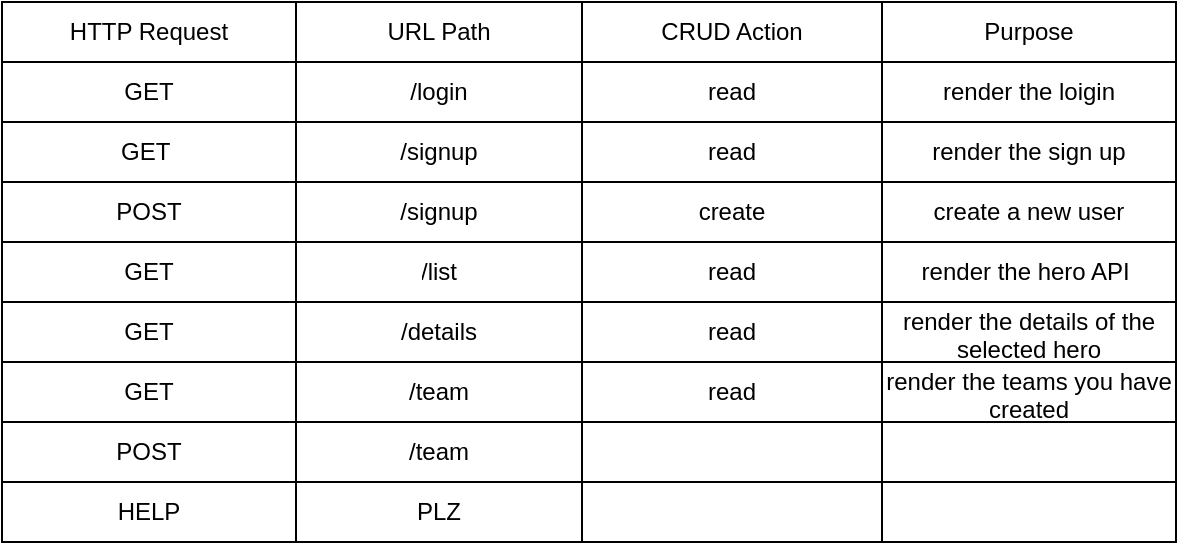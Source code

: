 <mxfile>
    <diagram id="hpGFdVuhCjcMoq2b3kKr" name="Page-1">
        <mxGraphModel dx="1061" dy="722" grid="1" gridSize="10" guides="1" tooltips="1" connect="1" arrows="1" fold="1" page="1" pageScale="1" pageWidth="850" pageHeight="1100" math="0" shadow="0">
            <root>
                <mxCell id="0"/>
                <mxCell id="1" parent="0"/>
                <mxCell id="2" value="" style="shape=table;html=1;whiteSpace=wrap;startSize=0;container=1;collapsible=0;childLayout=tableLayout;" vertex="1" parent="1">
                    <mxGeometry x="90" y="110" width="587" height="270" as="geometry"/>
                </mxCell>
                <mxCell id="27" style="shape=partialRectangle;html=1;whiteSpace=wrap;collapsible=0;dropTarget=0;pointerEvents=0;fillColor=none;top=0;left=0;bottom=0;right=0;points=[[0,0.5],[1,0.5]];portConstraint=eastwest;" vertex="1" parent="2">
                    <mxGeometry width="587" height="30" as="geometry"/>
                </mxCell>
                <mxCell id="28" value="HTTP Request" style="shape=partialRectangle;html=1;whiteSpace=wrap;connectable=0;fillColor=none;top=0;left=0;bottom=0;right=0;overflow=hidden;pointerEvents=1;" vertex="1" parent="27">
                    <mxGeometry width="147" height="30" as="geometry">
                        <mxRectangle width="147" height="30" as="alternateBounds"/>
                    </mxGeometry>
                </mxCell>
                <mxCell id="29" value="URL Path" style="shape=partialRectangle;html=1;whiteSpace=wrap;connectable=0;fillColor=none;top=0;left=0;bottom=0;right=0;overflow=hidden;pointerEvents=1;" vertex="1" parent="27">
                    <mxGeometry x="147" width="143" height="30" as="geometry">
                        <mxRectangle width="143" height="30" as="alternateBounds"/>
                    </mxGeometry>
                </mxCell>
                <mxCell id="30" value="CRUD Action" style="shape=partialRectangle;html=1;whiteSpace=wrap;connectable=0;fillColor=none;top=0;left=0;bottom=0;right=0;overflow=hidden;pointerEvents=1;" vertex="1" parent="27">
                    <mxGeometry x="290" width="150" height="30" as="geometry">
                        <mxRectangle width="150" height="30" as="alternateBounds"/>
                    </mxGeometry>
                </mxCell>
                <mxCell id="31" value="Purpose" style="shape=partialRectangle;html=1;whiteSpace=wrap;connectable=0;fillColor=none;top=0;left=0;bottom=0;right=0;overflow=hidden;pointerEvents=1;" vertex="1" parent="27">
                    <mxGeometry x="440" width="147" height="30" as="geometry">
                        <mxRectangle width="147" height="30" as="alternateBounds"/>
                    </mxGeometry>
                </mxCell>
                <mxCell id="7" value="" style="shape=partialRectangle;html=1;whiteSpace=wrap;collapsible=0;dropTarget=0;pointerEvents=0;fillColor=none;top=0;left=0;bottom=0;right=0;points=[[0,0.5],[1,0.5]];portConstraint=eastwest;" vertex="1" parent="2">
                    <mxGeometry y="30" width="587" height="30" as="geometry"/>
                </mxCell>
                <mxCell id="16" value="GET" style="shape=partialRectangle;html=1;whiteSpace=wrap;connectable=0;fillColor=none;top=0;left=0;bottom=0;right=0;overflow=hidden;pointerEvents=1;" vertex="1" parent="7">
                    <mxGeometry width="147" height="30" as="geometry">
                        <mxRectangle width="147" height="30" as="alternateBounds"/>
                    </mxGeometry>
                </mxCell>
                <mxCell id="8" value="/login" style="shape=partialRectangle;html=1;whiteSpace=wrap;connectable=0;fillColor=none;top=0;left=0;bottom=0;right=0;overflow=hidden;pointerEvents=1;" vertex="1" parent="7">
                    <mxGeometry x="147" width="143" height="30" as="geometry">
                        <mxRectangle width="143" height="30" as="alternateBounds"/>
                    </mxGeometry>
                </mxCell>
                <mxCell id="9" value="read" style="shape=partialRectangle;html=1;whiteSpace=wrap;connectable=0;fillColor=none;top=0;left=0;bottom=0;right=0;overflow=hidden;pointerEvents=1;" vertex="1" parent="7">
                    <mxGeometry x="290" width="150" height="30" as="geometry">
                        <mxRectangle width="150" height="30" as="alternateBounds"/>
                    </mxGeometry>
                </mxCell>
                <mxCell id="10" value="render the loigin" style="shape=partialRectangle;html=1;whiteSpace=wrap;connectable=0;fillColor=none;top=0;left=0;bottom=0;right=0;overflow=hidden;pointerEvents=1;" vertex="1" parent="7">
                    <mxGeometry x="440" width="147" height="30" as="geometry">
                        <mxRectangle width="147" height="30" as="alternateBounds"/>
                    </mxGeometry>
                </mxCell>
                <mxCell id="11" value="" style="shape=partialRectangle;html=1;whiteSpace=wrap;collapsible=0;dropTarget=0;pointerEvents=0;fillColor=none;top=0;left=0;bottom=0;right=0;points=[[0,0.5],[1,0.5]];portConstraint=eastwest;" vertex="1" parent="2">
                    <mxGeometry y="60" width="587" height="30" as="geometry"/>
                </mxCell>
                <mxCell id="17" value="GET&amp;nbsp;" style="shape=partialRectangle;html=1;whiteSpace=wrap;connectable=0;fillColor=none;top=0;left=0;bottom=0;right=0;overflow=hidden;pointerEvents=1;" vertex="1" parent="11">
                    <mxGeometry width="147" height="30" as="geometry">
                        <mxRectangle width="147" height="30" as="alternateBounds"/>
                    </mxGeometry>
                </mxCell>
                <mxCell id="12" value="/signup" style="shape=partialRectangle;html=1;whiteSpace=wrap;connectable=0;fillColor=none;top=0;left=0;bottom=0;right=0;overflow=hidden;pointerEvents=1;" vertex="1" parent="11">
                    <mxGeometry x="147" width="143" height="30" as="geometry">
                        <mxRectangle width="143" height="30" as="alternateBounds"/>
                    </mxGeometry>
                </mxCell>
                <mxCell id="13" value="read" style="shape=partialRectangle;html=1;whiteSpace=wrap;connectable=0;fillColor=none;top=0;left=0;bottom=0;right=0;overflow=hidden;pointerEvents=1;" vertex="1" parent="11">
                    <mxGeometry x="290" width="150" height="30" as="geometry">
                        <mxRectangle width="150" height="30" as="alternateBounds"/>
                    </mxGeometry>
                </mxCell>
                <mxCell id="14" value="render the sign up" style="shape=partialRectangle;html=1;whiteSpace=wrap;connectable=0;fillColor=none;top=0;left=0;bottom=0;right=0;overflow=hidden;pointerEvents=1;" vertex="1" parent="11">
                    <mxGeometry x="440" width="147" height="30" as="geometry">
                        <mxRectangle width="147" height="30" as="alternateBounds"/>
                    </mxGeometry>
                </mxCell>
                <mxCell id="33" style="shape=partialRectangle;html=1;whiteSpace=wrap;collapsible=0;dropTarget=0;pointerEvents=0;fillColor=none;top=0;left=0;bottom=0;right=0;points=[[0,0.5],[1,0.5]];portConstraint=eastwest;" vertex="1" parent="2">
                    <mxGeometry y="90" width="587" height="30" as="geometry"/>
                </mxCell>
                <mxCell id="34" value="POST" style="shape=partialRectangle;html=1;whiteSpace=wrap;connectable=0;fillColor=none;top=0;left=0;bottom=0;right=0;overflow=hidden;pointerEvents=1;" vertex="1" parent="33">
                    <mxGeometry width="147" height="30" as="geometry">
                        <mxRectangle width="147" height="30" as="alternateBounds"/>
                    </mxGeometry>
                </mxCell>
                <mxCell id="35" value="/signup" style="shape=partialRectangle;html=1;whiteSpace=wrap;connectable=0;fillColor=none;top=0;left=0;bottom=0;right=0;overflow=hidden;pointerEvents=1;" vertex="1" parent="33">
                    <mxGeometry x="147" width="143" height="30" as="geometry">
                        <mxRectangle width="143" height="30" as="alternateBounds"/>
                    </mxGeometry>
                </mxCell>
                <mxCell id="36" value="create" style="shape=partialRectangle;html=1;whiteSpace=wrap;connectable=0;fillColor=none;top=0;left=0;bottom=0;right=0;overflow=hidden;pointerEvents=1;" vertex="1" parent="33">
                    <mxGeometry x="290" width="150" height="30" as="geometry">
                        <mxRectangle width="150" height="30" as="alternateBounds"/>
                    </mxGeometry>
                </mxCell>
                <mxCell id="37" value="create a new user" style="shape=partialRectangle;html=1;whiteSpace=wrap;connectable=0;fillColor=none;top=0;left=0;bottom=0;right=0;overflow=hidden;pointerEvents=1;" vertex="1" parent="33">
                    <mxGeometry x="440" width="147" height="30" as="geometry">
                        <mxRectangle width="147" height="30" as="alternateBounds"/>
                    </mxGeometry>
                </mxCell>
                <mxCell id="39" style="shape=partialRectangle;html=1;whiteSpace=wrap;collapsible=0;dropTarget=0;pointerEvents=0;fillColor=none;top=0;left=0;bottom=0;right=0;points=[[0,0.5],[1,0.5]];portConstraint=eastwest;" vertex="1" parent="2">
                    <mxGeometry y="120" width="587" height="30" as="geometry"/>
                </mxCell>
                <mxCell id="40" value="GET" style="shape=partialRectangle;html=1;whiteSpace=wrap;connectable=0;fillColor=none;top=0;left=0;bottom=0;right=0;overflow=hidden;pointerEvents=1;" vertex="1" parent="39">
                    <mxGeometry width="147" height="30" as="geometry">
                        <mxRectangle width="147" height="30" as="alternateBounds"/>
                    </mxGeometry>
                </mxCell>
                <mxCell id="41" value="/list" style="shape=partialRectangle;html=1;whiteSpace=wrap;connectable=0;fillColor=none;top=0;left=0;bottom=0;right=0;overflow=hidden;pointerEvents=1;" vertex="1" parent="39">
                    <mxGeometry x="147" width="143" height="30" as="geometry">
                        <mxRectangle width="143" height="30" as="alternateBounds"/>
                    </mxGeometry>
                </mxCell>
                <mxCell id="42" value="read" style="shape=partialRectangle;html=1;whiteSpace=wrap;connectable=0;fillColor=none;top=0;left=0;bottom=0;right=0;overflow=hidden;pointerEvents=1;" vertex="1" parent="39">
                    <mxGeometry x="290" width="150" height="30" as="geometry">
                        <mxRectangle width="150" height="30" as="alternateBounds"/>
                    </mxGeometry>
                </mxCell>
                <mxCell id="43" value="render the hero API&amp;nbsp;" style="shape=partialRectangle;html=1;whiteSpace=wrap;connectable=0;fillColor=none;top=0;left=0;bottom=0;right=0;overflow=hidden;pointerEvents=1;" vertex="1" parent="39">
                    <mxGeometry x="440" width="147" height="30" as="geometry">
                        <mxRectangle width="147" height="30" as="alternateBounds"/>
                    </mxGeometry>
                </mxCell>
                <mxCell id="49" style="shape=partialRectangle;html=1;whiteSpace=wrap;collapsible=0;dropTarget=0;pointerEvents=0;fillColor=none;top=0;left=0;bottom=0;right=0;points=[[0,0.5],[1,0.5]];portConstraint=eastwest;" vertex="1" parent="2">
                    <mxGeometry y="150" width="587" height="30" as="geometry"/>
                </mxCell>
                <mxCell id="50" value="GET" style="shape=partialRectangle;html=1;whiteSpace=wrap;connectable=0;fillColor=none;top=0;left=0;bottom=0;right=0;overflow=hidden;pointerEvents=1;" vertex="1" parent="49">
                    <mxGeometry width="147" height="30" as="geometry">
                        <mxRectangle width="147" height="30" as="alternateBounds"/>
                    </mxGeometry>
                </mxCell>
                <mxCell id="51" value="/details" style="shape=partialRectangle;html=1;whiteSpace=wrap;connectable=0;fillColor=none;top=0;left=0;bottom=0;right=0;overflow=hidden;pointerEvents=1;" vertex="1" parent="49">
                    <mxGeometry x="147" width="143" height="30" as="geometry">
                        <mxRectangle width="143" height="30" as="alternateBounds"/>
                    </mxGeometry>
                </mxCell>
                <mxCell id="52" value="read" style="shape=partialRectangle;html=1;whiteSpace=wrap;connectable=0;fillColor=none;top=0;left=0;bottom=0;right=0;overflow=hidden;pointerEvents=1;" vertex="1" parent="49">
                    <mxGeometry x="290" width="150" height="30" as="geometry">
                        <mxRectangle width="150" height="30" as="alternateBounds"/>
                    </mxGeometry>
                </mxCell>
                <mxCell id="53" value="render the details of the selected hero" style="shape=partialRectangle;html=1;whiteSpace=wrap;connectable=0;fillColor=none;top=0;left=0;bottom=0;right=0;overflow=hidden;pointerEvents=1;" vertex="1" parent="49">
                    <mxGeometry x="440" width="147" height="30" as="geometry">
                        <mxRectangle width="147" height="30" as="alternateBounds"/>
                    </mxGeometry>
                </mxCell>
                <mxCell id="54" style="shape=partialRectangle;html=1;whiteSpace=wrap;collapsible=0;dropTarget=0;pointerEvents=0;fillColor=none;top=0;left=0;bottom=0;right=0;points=[[0,0.5],[1,0.5]];portConstraint=eastwest;" vertex="1" parent="2">
                    <mxGeometry y="180" width="587" height="30" as="geometry"/>
                </mxCell>
                <mxCell id="55" value="GET" style="shape=partialRectangle;html=1;whiteSpace=wrap;connectable=0;fillColor=none;top=0;left=0;bottom=0;right=0;overflow=hidden;pointerEvents=1;" vertex="1" parent="54">
                    <mxGeometry width="147" height="30" as="geometry">
                        <mxRectangle width="147" height="30" as="alternateBounds"/>
                    </mxGeometry>
                </mxCell>
                <mxCell id="56" value="/team" style="shape=partialRectangle;html=1;whiteSpace=wrap;connectable=0;fillColor=none;top=0;left=0;bottom=0;right=0;overflow=hidden;pointerEvents=1;" vertex="1" parent="54">
                    <mxGeometry x="147" width="143" height="30" as="geometry">
                        <mxRectangle width="143" height="30" as="alternateBounds"/>
                    </mxGeometry>
                </mxCell>
                <mxCell id="57" value="read" style="shape=partialRectangle;html=1;whiteSpace=wrap;connectable=0;fillColor=none;top=0;left=0;bottom=0;right=0;overflow=hidden;pointerEvents=1;" vertex="1" parent="54">
                    <mxGeometry x="290" width="150" height="30" as="geometry">
                        <mxRectangle width="150" height="30" as="alternateBounds"/>
                    </mxGeometry>
                </mxCell>
                <mxCell id="58" value="render the teams you have created" style="shape=partialRectangle;html=1;whiteSpace=wrap;connectable=0;fillColor=none;top=0;left=0;bottom=0;right=0;overflow=hidden;pointerEvents=1;" vertex="1" parent="54">
                    <mxGeometry x="440" width="147" height="30" as="geometry">
                        <mxRectangle width="147" height="30" as="alternateBounds"/>
                    </mxGeometry>
                </mxCell>
                <mxCell id="59" style="shape=partialRectangle;html=1;whiteSpace=wrap;collapsible=0;dropTarget=0;pointerEvents=0;fillColor=none;top=0;left=0;bottom=0;right=0;points=[[0,0.5],[1,0.5]];portConstraint=eastwest;" vertex="1" parent="2">
                    <mxGeometry y="210" width="587" height="30" as="geometry"/>
                </mxCell>
                <mxCell id="60" value="POST" style="shape=partialRectangle;html=1;whiteSpace=wrap;connectable=0;fillColor=none;top=0;left=0;bottom=0;right=0;overflow=hidden;pointerEvents=1;" vertex="1" parent="59">
                    <mxGeometry width="147" height="30" as="geometry">
                        <mxRectangle width="147" height="30" as="alternateBounds"/>
                    </mxGeometry>
                </mxCell>
                <mxCell id="61" value="/team" style="shape=partialRectangle;html=1;whiteSpace=wrap;connectable=0;fillColor=none;top=0;left=0;bottom=0;right=0;overflow=hidden;pointerEvents=1;" vertex="1" parent="59">
                    <mxGeometry x="147" width="143" height="30" as="geometry">
                        <mxRectangle width="143" height="30" as="alternateBounds"/>
                    </mxGeometry>
                </mxCell>
                <mxCell id="62" style="shape=partialRectangle;html=1;whiteSpace=wrap;connectable=0;fillColor=none;top=0;left=0;bottom=0;right=0;overflow=hidden;pointerEvents=1;" vertex="1" parent="59">
                    <mxGeometry x="290" width="150" height="30" as="geometry">
                        <mxRectangle width="150" height="30" as="alternateBounds"/>
                    </mxGeometry>
                </mxCell>
                <mxCell id="63" style="shape=partialRectangle;html=1;whiteSpace=wrap;connectable=0;fillColor=none;top=0;left=0;bottom=0;right=0;overflow=hidden;pointerEvents=1;" vertex="1" parent="59">
                    <mxGeometry x="440" width="147" height="30" as="geometry">
                        <mxRectangle width="147" height="30" as="alternateBounds"/>
                    </mxGeometry>
                </mxCell>
                <mxCell id="64" style="shape=partialRectangle;html=1;whiteSpace=wrap;collapsible=0;dropTarget=0;pointerEvents=0;fillColor=none;top=0;left=0;bottom=0;right=0;points=[[0,0.5],[1,0.5]];portConstraint=eastwest;" vertex="1" parent="2">
                    <mxGeometry y="240" width="587" height="30" as="geometry"/>
                </mxCell>
                <mxCell id="65" value="HELP" style="shape=partialRectangle;html=1;whiteSpace=wrap;connectable=0;fillColor=none;top=0;left=0;bottom=0;right=0;overflow=hidden;pointerEvents=1;" vertex="1" parent="64">
                    <mxGeometry width="147" height="30" as="geometry">
                        <mxRectangle width="147" height="30" as="alternateBounds"/>
                    </mxGeometry>
                </mxCell>
                <mxCell id="66" value="PLZ" style="shape=partialRectangle;html=1;whiteSpace=wrap;connectable=0;fillColor=none;top=0;left=0;bottom=0;right=0;overflow=hidden;pointerEvents=1;" vertex="1" parent="64">
                    <mxGeometry x="147" width="143" height="30" as="geometry">
                        <mxRectangle width="143" height="30" as="alternateBounds"/>
                    </mxGeometry>
                </mxCell>
                <mxCell id="67" style="shape=partialRectangle;html=1;whiteSpace=wrap;connectable=0;fillColor=none;top=0;left=0;bottom=0;right=0;overflow=hidden;pointerEvents=1;" vertex="1" parent="64">
                    <mxGeometry x="290" width="150" height="30" as="geometry">
                        <mxRectangle width="150" height="30" as="alternateBounds"/>
                    </mxGeometry>
                </mxCell>
                <mxCell id="68" style="shape=partialRectangle;html=1;whiteSpace=wrap;connectable=0;fillColor=none;top=0;left=0;bottom=0;right=0;overflow=hidden;pointerEvents=1;" vertex="1" parent="64">
                    <mxGeometry x="440" width="147" height="30" as="geometry">
                        <mxRectangle width="147" height="30" as="alternateBounds"/>
                    </mxGeometry>
                </mxCell>
            </root>
        </mxGraphModel>
    </diagram>
</mxfile>